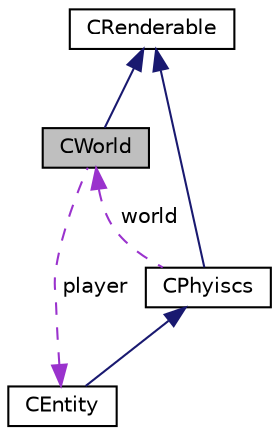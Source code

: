 digraph "CWorld"
{
 // LATEX_PDF_SIZE
  edge [fontname="Helvetica",fontsize="10",labelfontname="Helvetica",labelfontsize="10"];
  node [fontname="Helvetica",fontsize="10",shape=record];
  Node1 [label="CWorld",height=0.2,width=0.4,color="black", fillcolor="grey75", style="filled", fontcolor="black",tooltip=" "];
  Node2 -> Node1 [dir="back",color="midnightblue",fontsize="10",style="solid",fontname="Helvetica"];
  Node2 [label="CRenderable",height=0.2,width=0.4,color="black", fillcolor="white", style="filled",URL="$classCRenderable.html",tooltip=" "];
  Node3 -> Node1 [dir="back",color="darkorchid3",fontsize="10",style="dashed",label=" player" ,fontname="Helvetica"];
  Node3 [label="CEntity",height=0.2,width=0.4,color="black", fillcolor="white", style="filled",URL="$classCEntity.html",tooltip=" "];
  Node4 -> Node3 [dir="back",color="midnightblue",fontsize="10",style="solid",fontname="Helvetica"];
  Node4 [label="CPhyiscs",height=0.2,width=0.4,color="black", fillcolor="white", style="filled",URL="$classCPhyiscs.html",tooltip=" "];
  Node2 -> Node4 [dir="back",color="midnightblue",fontsize="10",style="solid",fontname="Helvetica"];
  Node1 -> Node4 [dir="back",color="darkorchid3",fontsize="10",style="dashed",label=" world" ,fontname="Helvetica"];
}
